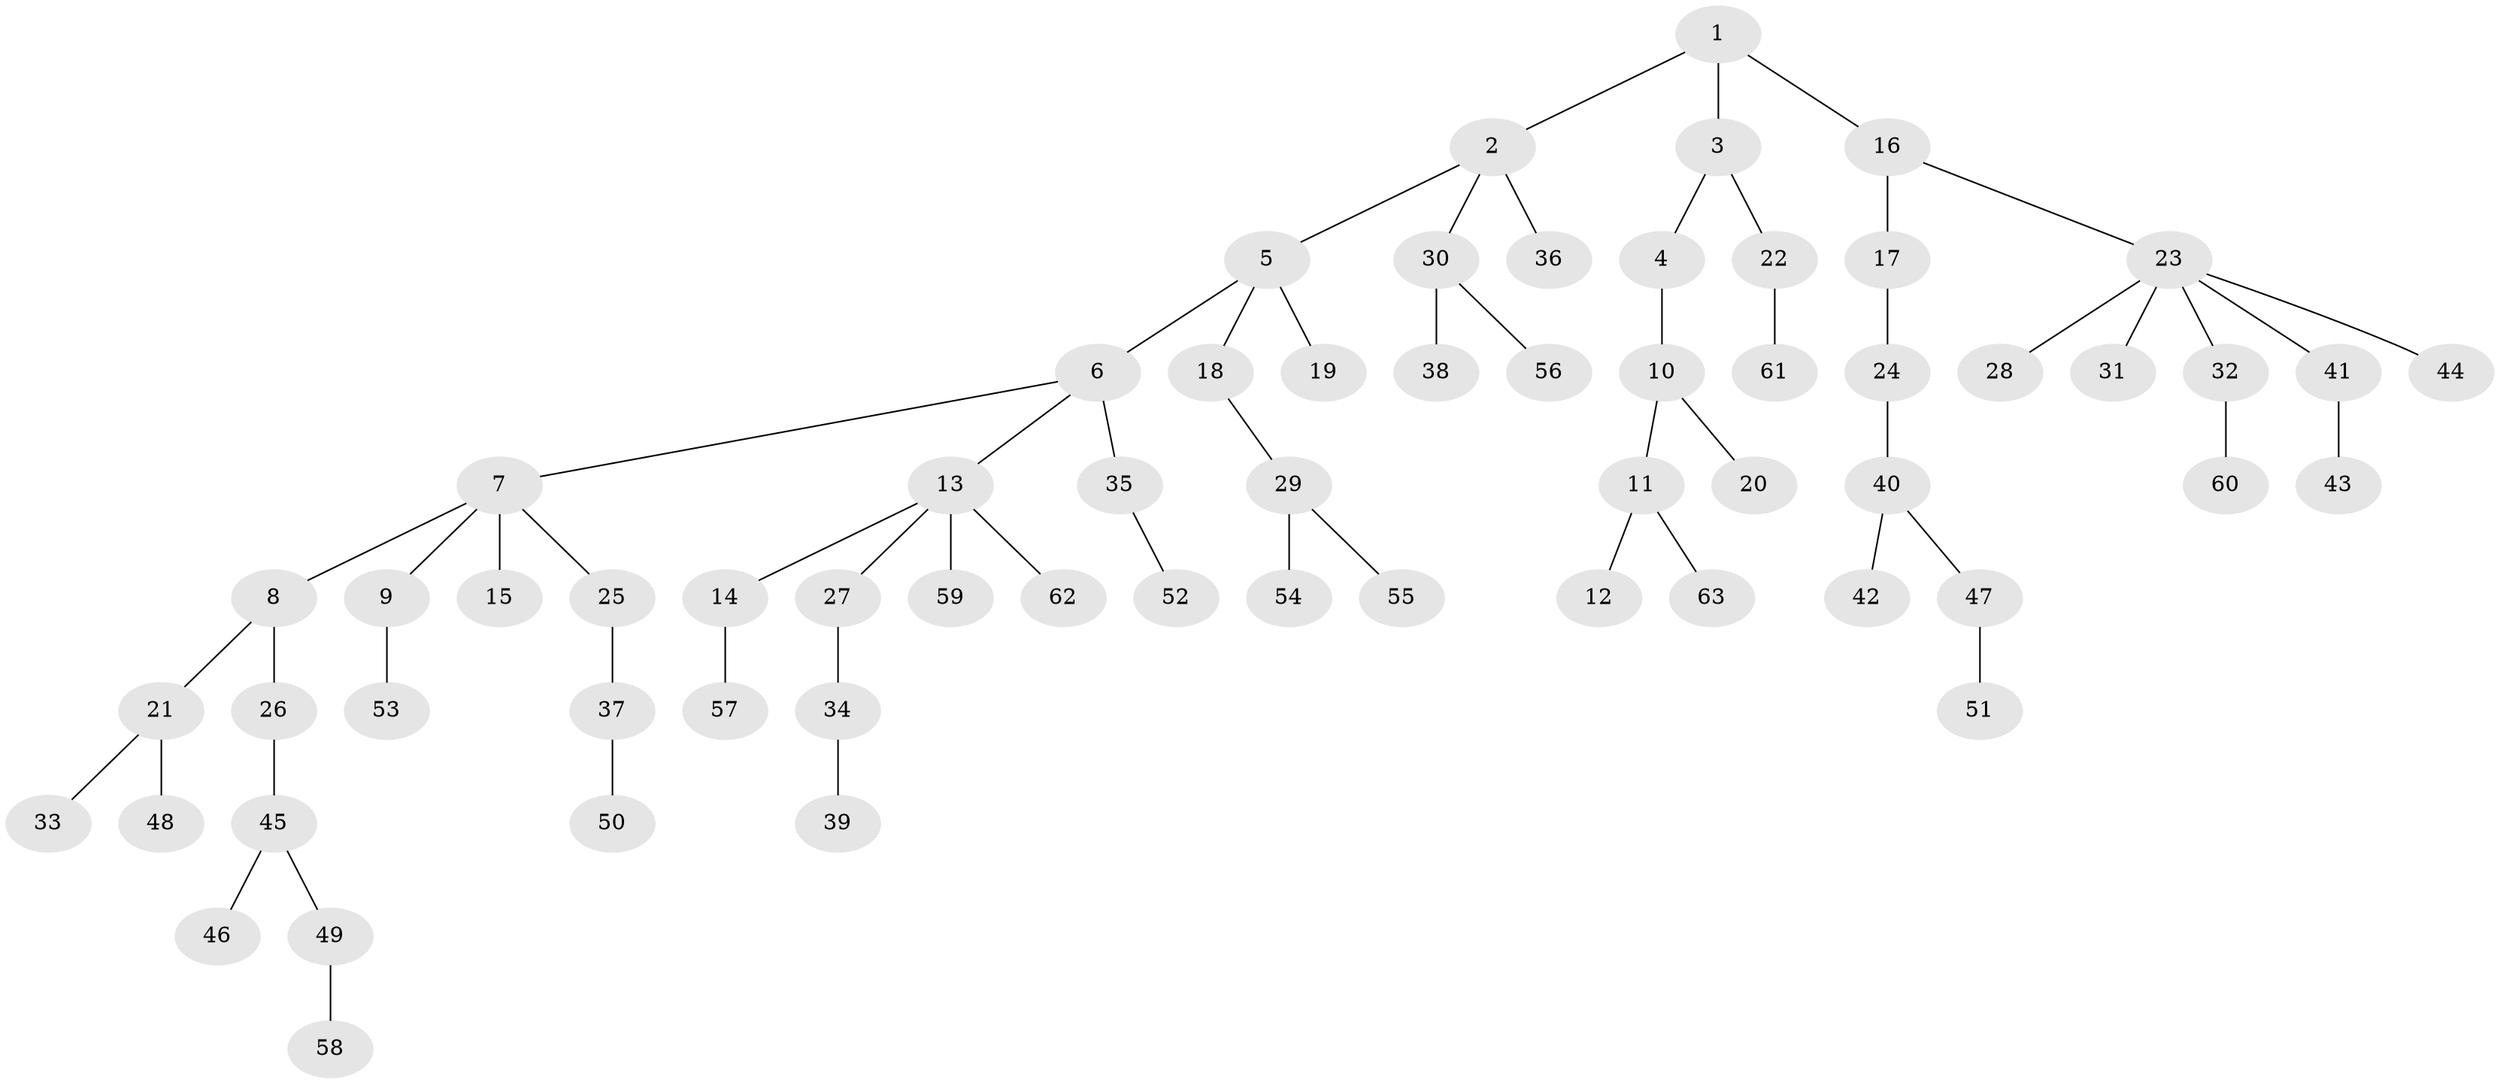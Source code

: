 // Generated by graph-tools (version 1.1) at 2025/50/03/09/25 03:50:23]
// undirected, 63 vertices, 62 edges
graph export_dot {
graph [start="1"]
  node [color=gray90,style=filled];
  1;
  2;
  3;
  4;
  5;
  6;
  7;
  8;
  9;
  10;
  11;
  12;
  13;
  14;
  15;
  16;
  17;
  18;
  19;
  20;
  21;
  22;
  23;
  24;
  25;
  26;
  27;
  28;
  29;
  30;
  31;
  32;
  33;
  34;
  35;
  36;
  37;
  38;
  39;
  40;
  41;
  42;
  43;
  44;
  45;
  46;
  47;
  48;
  49;
  50;
  51;
  52;
  53;
  54;
  55;
  56;
  57;
  58;
  59;
  60;
  61;
  62;
  63;
  1 -- 2;
  1 -- 3;
  1 -- 16;
  2 -- 5;
  2 -- 30;
  2 -- 36;
  3 -- 4;
  3 -- 22;
  4 -- 10;
  5 -- 6;
  5 -- 18;
  5 -- 19;
  6 -- 7;
  6 -- 13;
  6 -- 35;
  7 -- 8;
  7 -- 9;
  7 -- 15;
  7 -- 25;
  8 -- 21;
  8 -- 26;
  9 -- 53;
  10 -- 11;
  10 -- 20;
  11 -- 12;
  11 -- 63;
  13 -- 14;
  13 -- 27;
  13 -- 59;
  13 -- 62;
  14 -- 57;
  16 -- 17;
  16 -- 23;
  17 -- 24;
  18 -- 29;
  21 -- 33;
  21 -- 48;
  22 -- 61;
  23 -- 28;
  23 -- 31;
  23 -- 32;
  23 -- 41;
  23 -- 44;
  24 -- 40;
  25 -- 37;
  26 -- 45;
  27 -- 34;
  29 -- 54;
  29 -- 55;
  30 -- 38;
  30 -- 56;
  32 -- 60;
  34 -- 39;
  35 -- 52;
  37 -- 50;
  40 -- 42;
  40 -- 47;
  41 -- 43;
  45 -- 46;
  45 -- 49;
  47 -- 51;
  49 -- 58;
}

